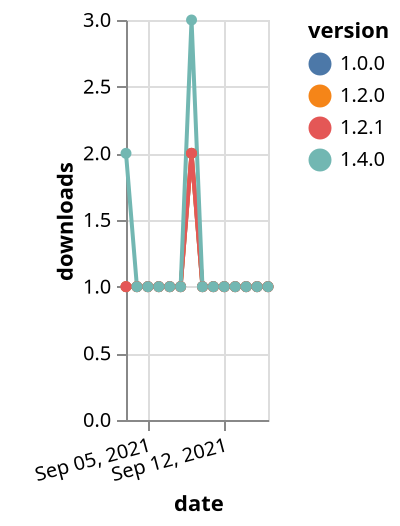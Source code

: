 {"$schema": "https://vega.github.io/schema/vega-lite/v5.json", "description": "A simple bar chart with embedded data.", "data": {"values": [{"date": "2021-09-03", "total": 171, "delta": 1, "version": "1.0.0"}, {"date": "2021-09-04", "total": 172, "delta": 1, "version": "1.0.0"}, {"date": "2021-09-05", "total": 173, "delta": 1, "version": "1.0.0"}, {"date": "2021-09-06", "total": 174, "delta": 1, "version": "1.0.0"}, {"date": "2021-09-07", "total": 175, "delta": 1, "version": "1.0.0"}, {"date": "2021-09-08", "total": 176, "delta": 1, "version": "1.0.0"}, {"date": "2021-09-09", "total": 178, "delta": 2, "version": "1.0.0"}, {"date": "2021-09-10", "total": 179, "delta": 1, "version": "1.0.0"}, {"date": "2021-09-11", "total": 180, "delta": 1, "version": "1.0.0"}, {"date": "2021-09-12", "total": 181, "delta": 1, "version": "1.0.0"}, {"date": "2021-09-13", "total": 182, "delta": 1, "version": "1.0.0"}, {"date": "2021-09-14", "total": 183, "delta": 1, "version": "1.0.0"}, {"date": "2021-09-15", "total": 184, "delta": 1, "version": "1.0.0"}, {"date": "2021-09-16", "total": 185, "delta": 1, "version": "1.0.0"}, {"date": "2021-09-03", "total": 153, "delta": 1, "version": "1.2.0"}, {"date": "2021-09-04", "total": 154, "delta": 1, "version": "1.2.0"}, {"date": "2021-09-05", "total": 155, "delta": 1, "version": "1.2.0"}, {"date": "2021-09-06", "total": 156, "delta": 1, "version": "1.2.0"}, {"date": "2021-09-07", "total": 157, "delta": 1, "version": "1.2.0"}, {"date": "2021-09-08", "total": 158, "delta": 1, "version": "1.2.0"}, {"date": "2021-09-09", "total": 160, "delta": 2, "version": "1.2.0"}, {"date": "2021-09-10", "total": 161, "delta": 1, "version": "1.2.0"}, {"date": "2021-09-11", "total": 162, "delta": 1, "version": "1.2.0"}, {"date": "2021-09-12", "total": 163, "delta": 1, "version": "1.2.0"}, {"date": "2021-09-13", "total": 164, "delta": 1, "version": "1.2.0"}, {"date": "2021-09-14", "total": 165, "delta": 1, "version": "1.2.0"}, {"date": "2021-09-15", "total": 166, "delta": 1, "version": "1.2.0"}, {"date": "2021-09-16", "total": 167, "delta": 1, "version": "1.2.0"}, {"date": "2021-09-03", "total": 136, "delta": 1, "version": "1.2.1"}, {"date": "2021-09-04", "total": 137, "delta": 1, "version": "1.2.1"}, {"date": "2021-09-05", "total": 138, "delta": 1, "version": "1.2.1"}, {"date": "2021-09-06", "total": 139, "delta": 1, "version": "1.2.1"}, {"date": "2021-09-07", "total": 140, "delta": 1, "version": "1.2.1"}, {"date": "2021-09-08", "total": 141, "delta": 1, "version": "1.2.1"}, {"date": "2021-09-09", "total": 143, "delta": 2, "version": "1.2.1"}, {"date": "2021-09-10", "total": 144, "delta": 1, "version": "1.2.1"}, {"date": "2021-09-11", "total": 145, "delta": 1, "version": "1.2.1"}, {"date": "2021-09-12", "total": 146, "delta": 1, "version": "1.2.1"}, {"date": "2021-09-13", "total": 147, "delta": 1, "version": "1.2.1"}, {"date": "2021-09-14", "total": 148, "delta": 1, "version": "1.2.1"}, {"date": "2021-09-15", "total": 149, "delta": 1, "version": "1.2.1"}, {"date": "2021-09-16", "total": 150, "delta": 1, "version": "1.2.1"}, {"date": "2021-09-03", "total": 128, "delta": 2, "version": "1.4.0"}, {"date": "2021-09-04", "total": 129, "delta": 1, "version": "1.4.0"}, {"date": "2021-09-05", "total": 130, "delta": 1, "version": "1.4.0"}, {"date": "2021-09-06", "total": 131, "delta": 1, "version": "1.4.0"}, {"date": "2021-09-07", "total": 132, "delta": 1, "version": "1.4.0"}, {"date": "2021-09-08", "total": 133, "delta": 1, "version": "1.4.0"}, {"date": "2021-09-09", "total": 136, "delta": 3, "version": "1.4.0"}, {"date": "2021-09-10", "total": 137, "delta": 1, "version": "1.4.0"}, {"date": "2021-09-11", "total": 138, "delta": 1, "version": "1.4.0"}, {"date": "2021-09-12", "total": 139, "delta": 1, "version": "1.4.0"}, {"date": "2021-09-13", "total": 140, "delta": 1, "version": "1.4.0"}, {"date": "2021-09-14", "total": 141, "delta": 1, "version": "1.4.0"}, {"date": "2021-09-15", "total": 142, "delta": 1, "version": "1.4.0"}, {"date": "2021-09-16", "total": 143, "delta": 1, "version": "1.4.0"}]}, "width": "container", "mark": {"type": "line", "point": {"filled": true}}, "encoding": {"x": {"field": "date", "type": "temporal", "timeUnit": "yearmonthdate", "title": "date", "axis": {"labelAngle": -15}}, "y": {"field": "delta", "type": "quantitative", "title": "downloads"}, "color": {"field": "version", "type": "nominal"}, "tooltip": {"field": "delta"}}}